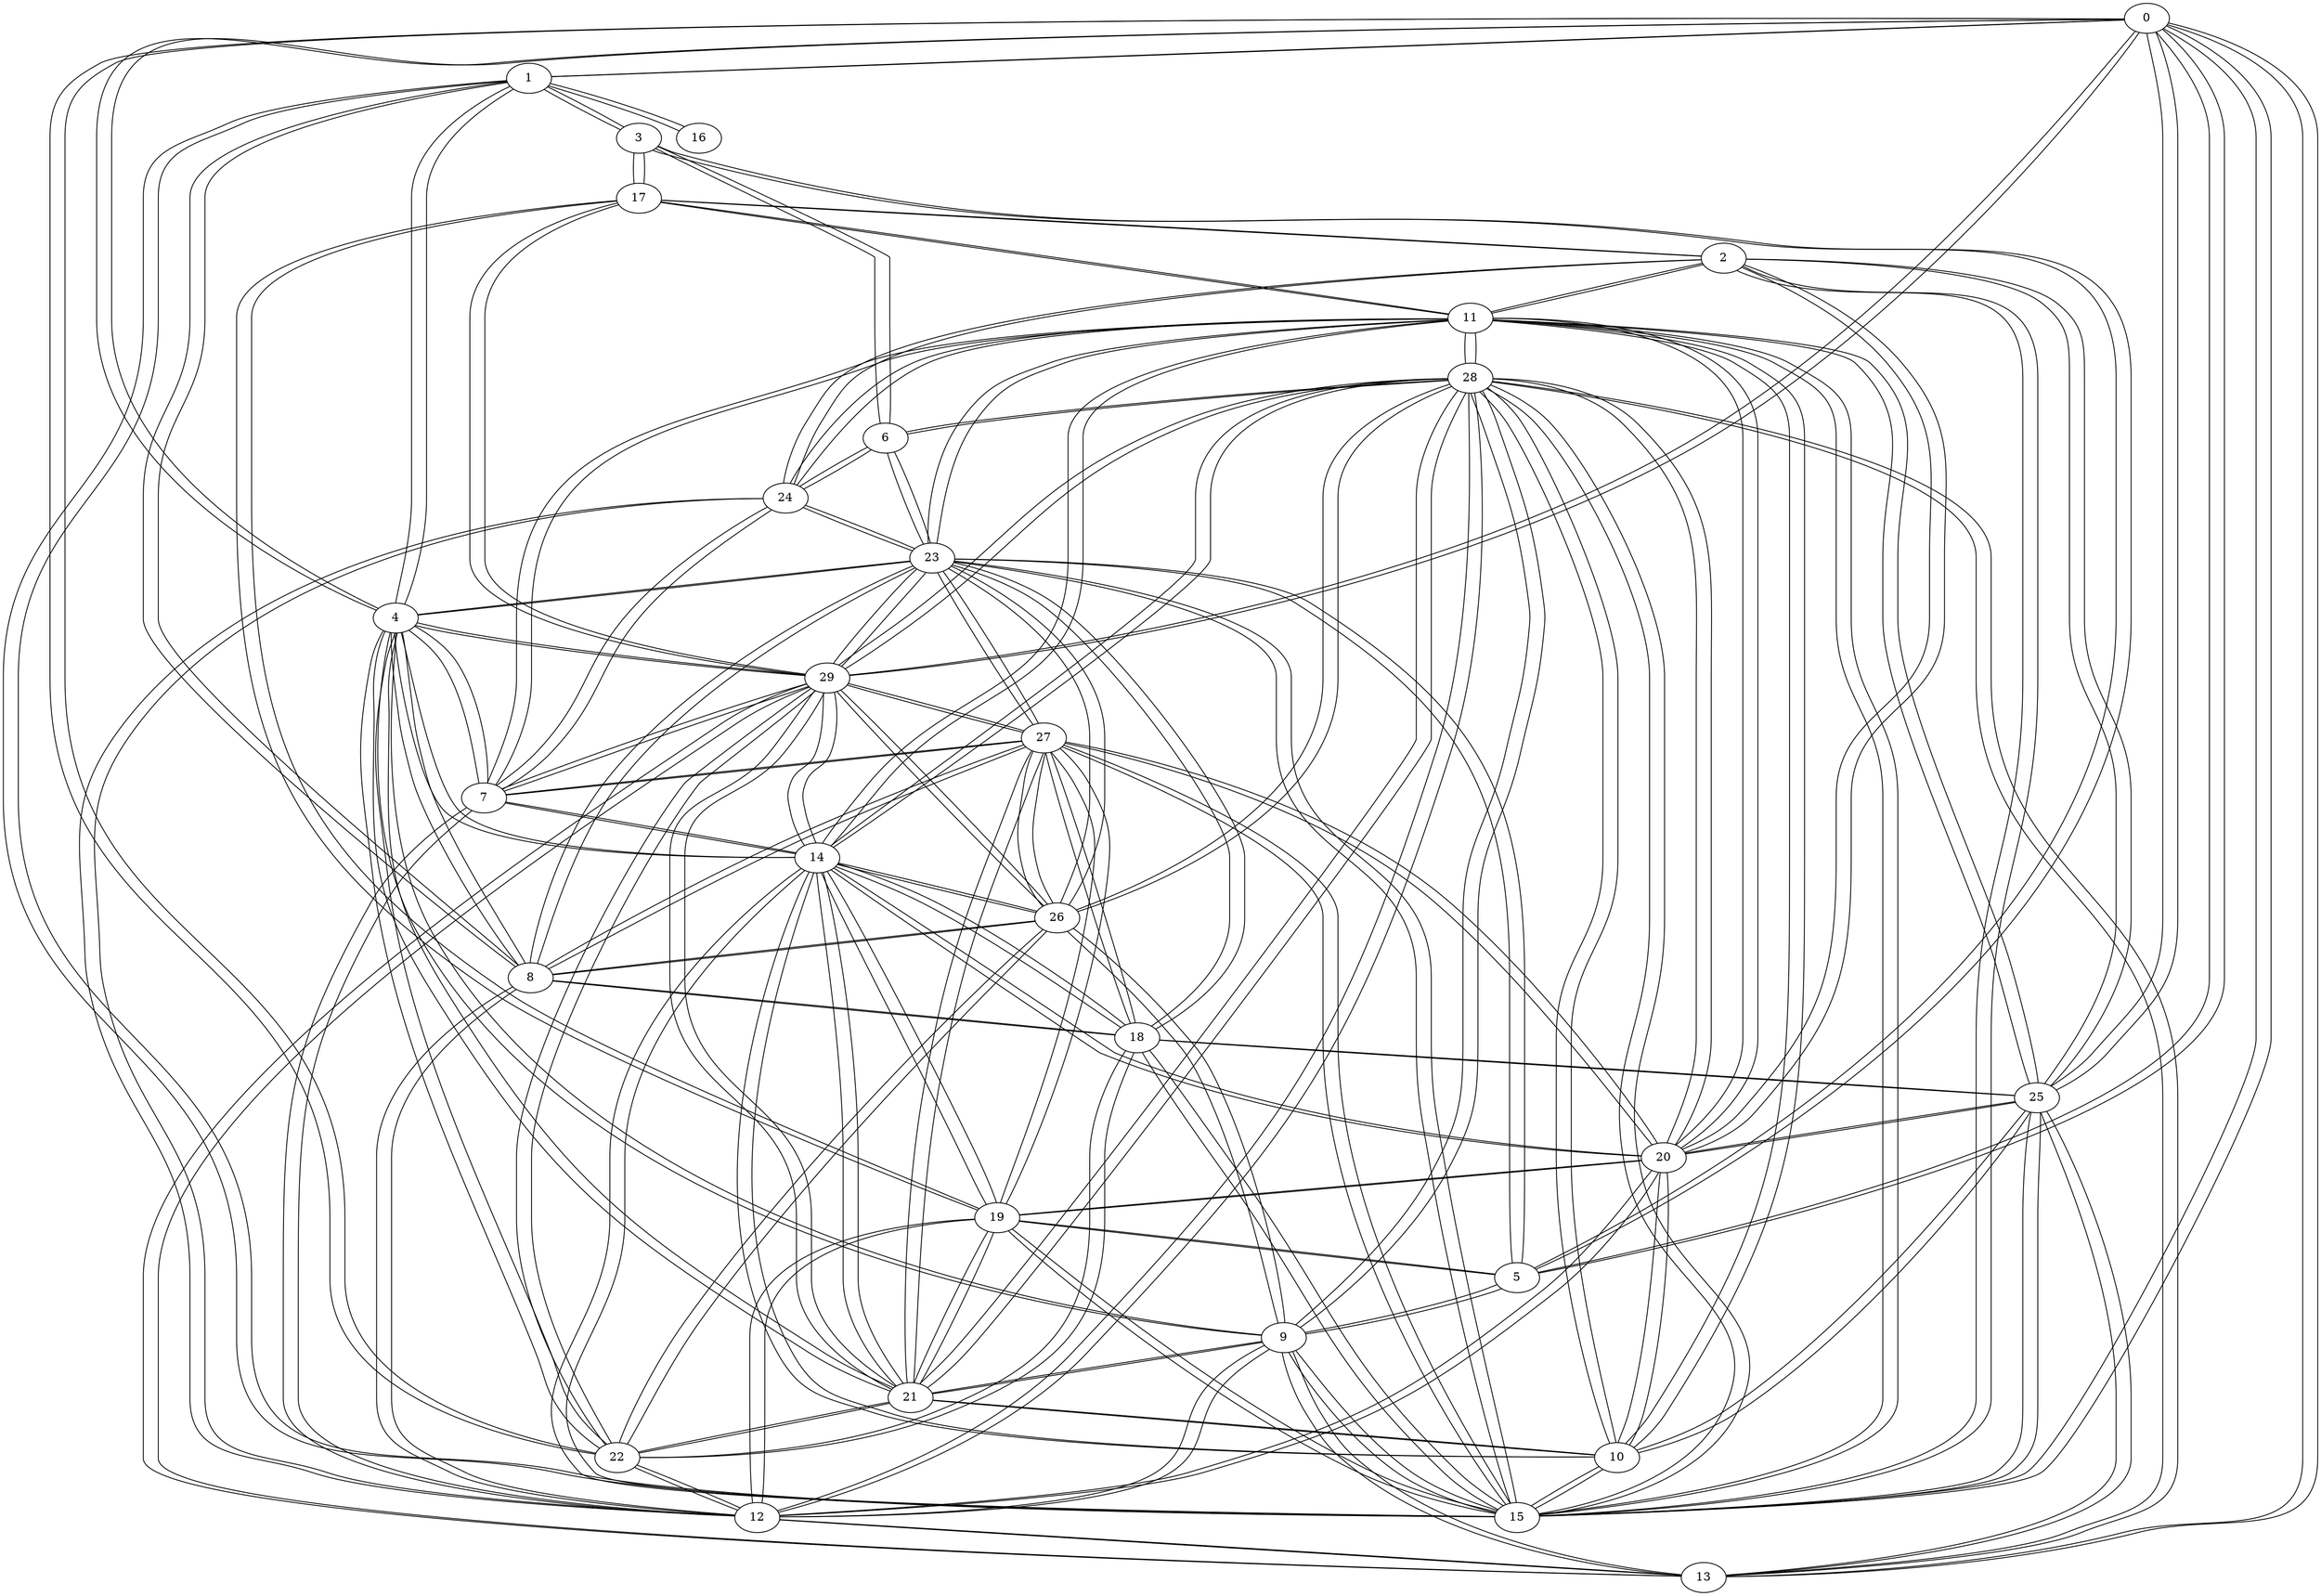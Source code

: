 graph G {
    "0" [label="0"];
    "1" [label="1"];
    "2" [label="2"];
    "3" [label="3"];
    "4" [label="4"];
    "5" [label="5"];
    "6" [label="6"];
    "7" [label="7"];
    "8" [label="8"];
    "9" [label="9"];
    "10" [label="10"];
    "11" [label="11"];
    "12" [label="12"];
    "13" [label="13"];
    "14" [label="14"];
    "15" [label="15"];
    "16" [label="16"];
    "17" [label="17"];
    "18" [label="18"];
    "19" [label="19"];
    "20" [label="20"];
    "21" [label="21"];
    "22" [label="22"];
    "23" [label="23"];
    "24" [label="24"];
    "25" [label="25"];
    "26" [label="26"];
    "27" [label="27"];
    "28" [label="28"];
    "29" [label="29"];
    "0" -- "1";
    "1" -- "0";
    "0" -- "4";
    "4" -- "0";
    "0" -- "5";
    "5" -- "0";
    "0" -- "13";
    "13" -- "0";
    "0" -- "15";
    "15" -- "0";
    "0" -- "22";
    "22" -- "0";
    "0" -- "25";
    "25" -- "0";
    "0" -- "29";
    "29" -- "0";
    "1" -- "3";
    "3" -- "1";
    "1" -- "4";
    "4" -- "1";
    "1" -- "8";
    "8" -- "1";
    "1" -- "15";
    "15" -- "1";
    "1" -- "16";
    "16" -- "1";
    "2" -- "11";
    "11" -- "2";
    "2" -- "15";
    "15" -- "2";
    "2" -- "17";
    "17" -- "2";
    "2" -- "20";
    "20" -- "2";
    "2" -- "24";
    "24" -- "2";
    "2" -- "25";
    "25" -- "2";
    "3" -- "5";
    "5" -- "3";
    "3" -- "6";
    "6" -- "3";
    "3" -- "17";
    "17" -- "3";
    "4" -- "7";
    "7" -- "4";
    "4" -- "8";
    "8" -- "4";
    "4" -- "9";
    "9" -- "4";
    "4" -- "14";
    "14" -- "4";
    "4" -- "21";
    "21" -- "4";
    "4" -- "22";
    "22" -- "4";
    "4" -- "23";
    "23" -- "4";
    "4" -- "29";
    "29" -- "4";
    "5" -- "9";
    "9" -- "5";
    "5" -- "19";
    "19" -- "5";
    "5" -- "23";
    "23" -- "5";
    "6" -- "23";
    "23" -- "6";
    "6" -- "24";
    "24" -- "6";
    "6" -- "28";
    "28" -- "6";
    "7" -- "11";
    "11" -- "7";
    "7" -- "12";
    "12" -- "7";
    "7" -- "14";
    "14" -- "7";
    "7" -- "24";
    "24" -- "7";
    "7" -- "27";
    "27" -- "7";
    "7" -- "29";
    "29" -- "7";
    "8" -- "12";
    "12" -- "8";
    "8" -- "18";
    "18" -- "8";
    "8" -- "23";
    "23" -- "8";
    "8" -- "26";
    "26" -- "8";
    "8" -- "27";
    "27" -- "8";
    "9" -- "12";
    "12" -- "9";
    "9" -- "13";
    "13" -- "9";
    "9" -- "15";
    "15" -- "9";
    "9" -- "21";
    "21" -- "9";
    "9" -- "26";
    "26" -- "9";
    "9" -- "28";
    "28" -- "9";
    "10" -- "11";
    "11" -- "10";
    "10" -- "14";
    "14" -- "10";
    "10" -- "15";
    "15" -- "10";
    "10" -- "20";
    "20" -- "10";
    "10" -- "21";
    "21" -- "10";
    "10" -- "25";
    "25" -- "10";
    "10" -- "28";
    "28" -- "10";
    "11" -- "14";
    "14" -- "11";
    "11" -- "15";
    "15" -- "11";
    "11" -- "17";
    "17" -- "11";
    "11" -- "20";
    "20" -- "11";
    "11" -- "23";
    "23" -- "11";
    "11" -- "24";
    "24" -- "11";
    "11" -- "25";
    "25" -- "11";
    "11" -- "28";
    "28" -- "11";
    "12" -- "13";
    "13" -- "12";
    "12" -- "19";
    "19" -- "12";
    "12" -- "20";
    "20" -- "12";
    "12" -- "22";
    "22" -- "12";
    "12" -- "24";
    "24" -- "12";
    "12" -- "28";
    "28" -- "12";
    "13" -- "25";
    "25" -- "13";
    "13" -- "28";
    "28" -- "13";
    "13" -- "29";
    "29" -- "13";
    "14" -- "15";
    "15" -- "14";
    "14" -- "18";
    "18" -- "14";
    "14" -- "19";
    "19" -- "14";
    "14" -- "20";
    "20" -- "14";
    "14" -- "21";
    "21" -- "14";
    "14" -- "26";
    "26" -- "14";
    "14" -- "28";
    "28" -- "14";
    "14" -- "29";
    "29" -- "14";
    "15" -- "18";
    "18" -- "15";
    "15" -- "19";
    "19" -- "15";
    "15" -- "23";
    "23" -- "15";
    "15" -- "25";
    "25" -- "15";
    "15" -- "27";
    "27" -- "15";
    "15" -- "28";
    "28" -- "15";
    "17" -- "19";
    "19" -- "17";
    "17" -- "29";
    "29" -- "17";
    "18" -- "22";
    "22" -- "18";
    "18" -- "23";
    "23" -- "18";
    "18" -- "25";
    "25" -- "18";
    "18" -- "27";
    "27" -- "18";
    "19" -- "20";
    "20" -- "19";
    "19" -- "21";
    "21" -- "19";
    "19" -- "27";
    "27" -- "19";
    "20" -- "25";
    "25" -- "20";
    "20" -- "27";
    "27" -- "20";
    "20" -- "28";
    "28" -- "20";
    "21" -- "22";
    "22" -- "21";
    "21" -- "27";
    "27" -- "21";
    "21" -- "28";
    "28" -- "21";
    "21" -- "29";
    "29" -- "21";
    "22" -- "26";
    "26" -- "22";
    "22" -- "29";
    "29" -- "22";
    "23" -- "24";
    "24" -- "23";
    "23" -- "26";
    "26" -- "23";
    "23" -- "27";
    "27" -- "23";
    "23" -- "29";
    "29" -- "23";
    "26" -- "27";
    "27" -- "26";
    "26" -- "28";
    "28" -- "26";
    "26" -- "29";
    "29" -- "26";
    "27" -- "29";
    "29" -- "27";
    "28" -- "29";
    "29" -- "28";
}